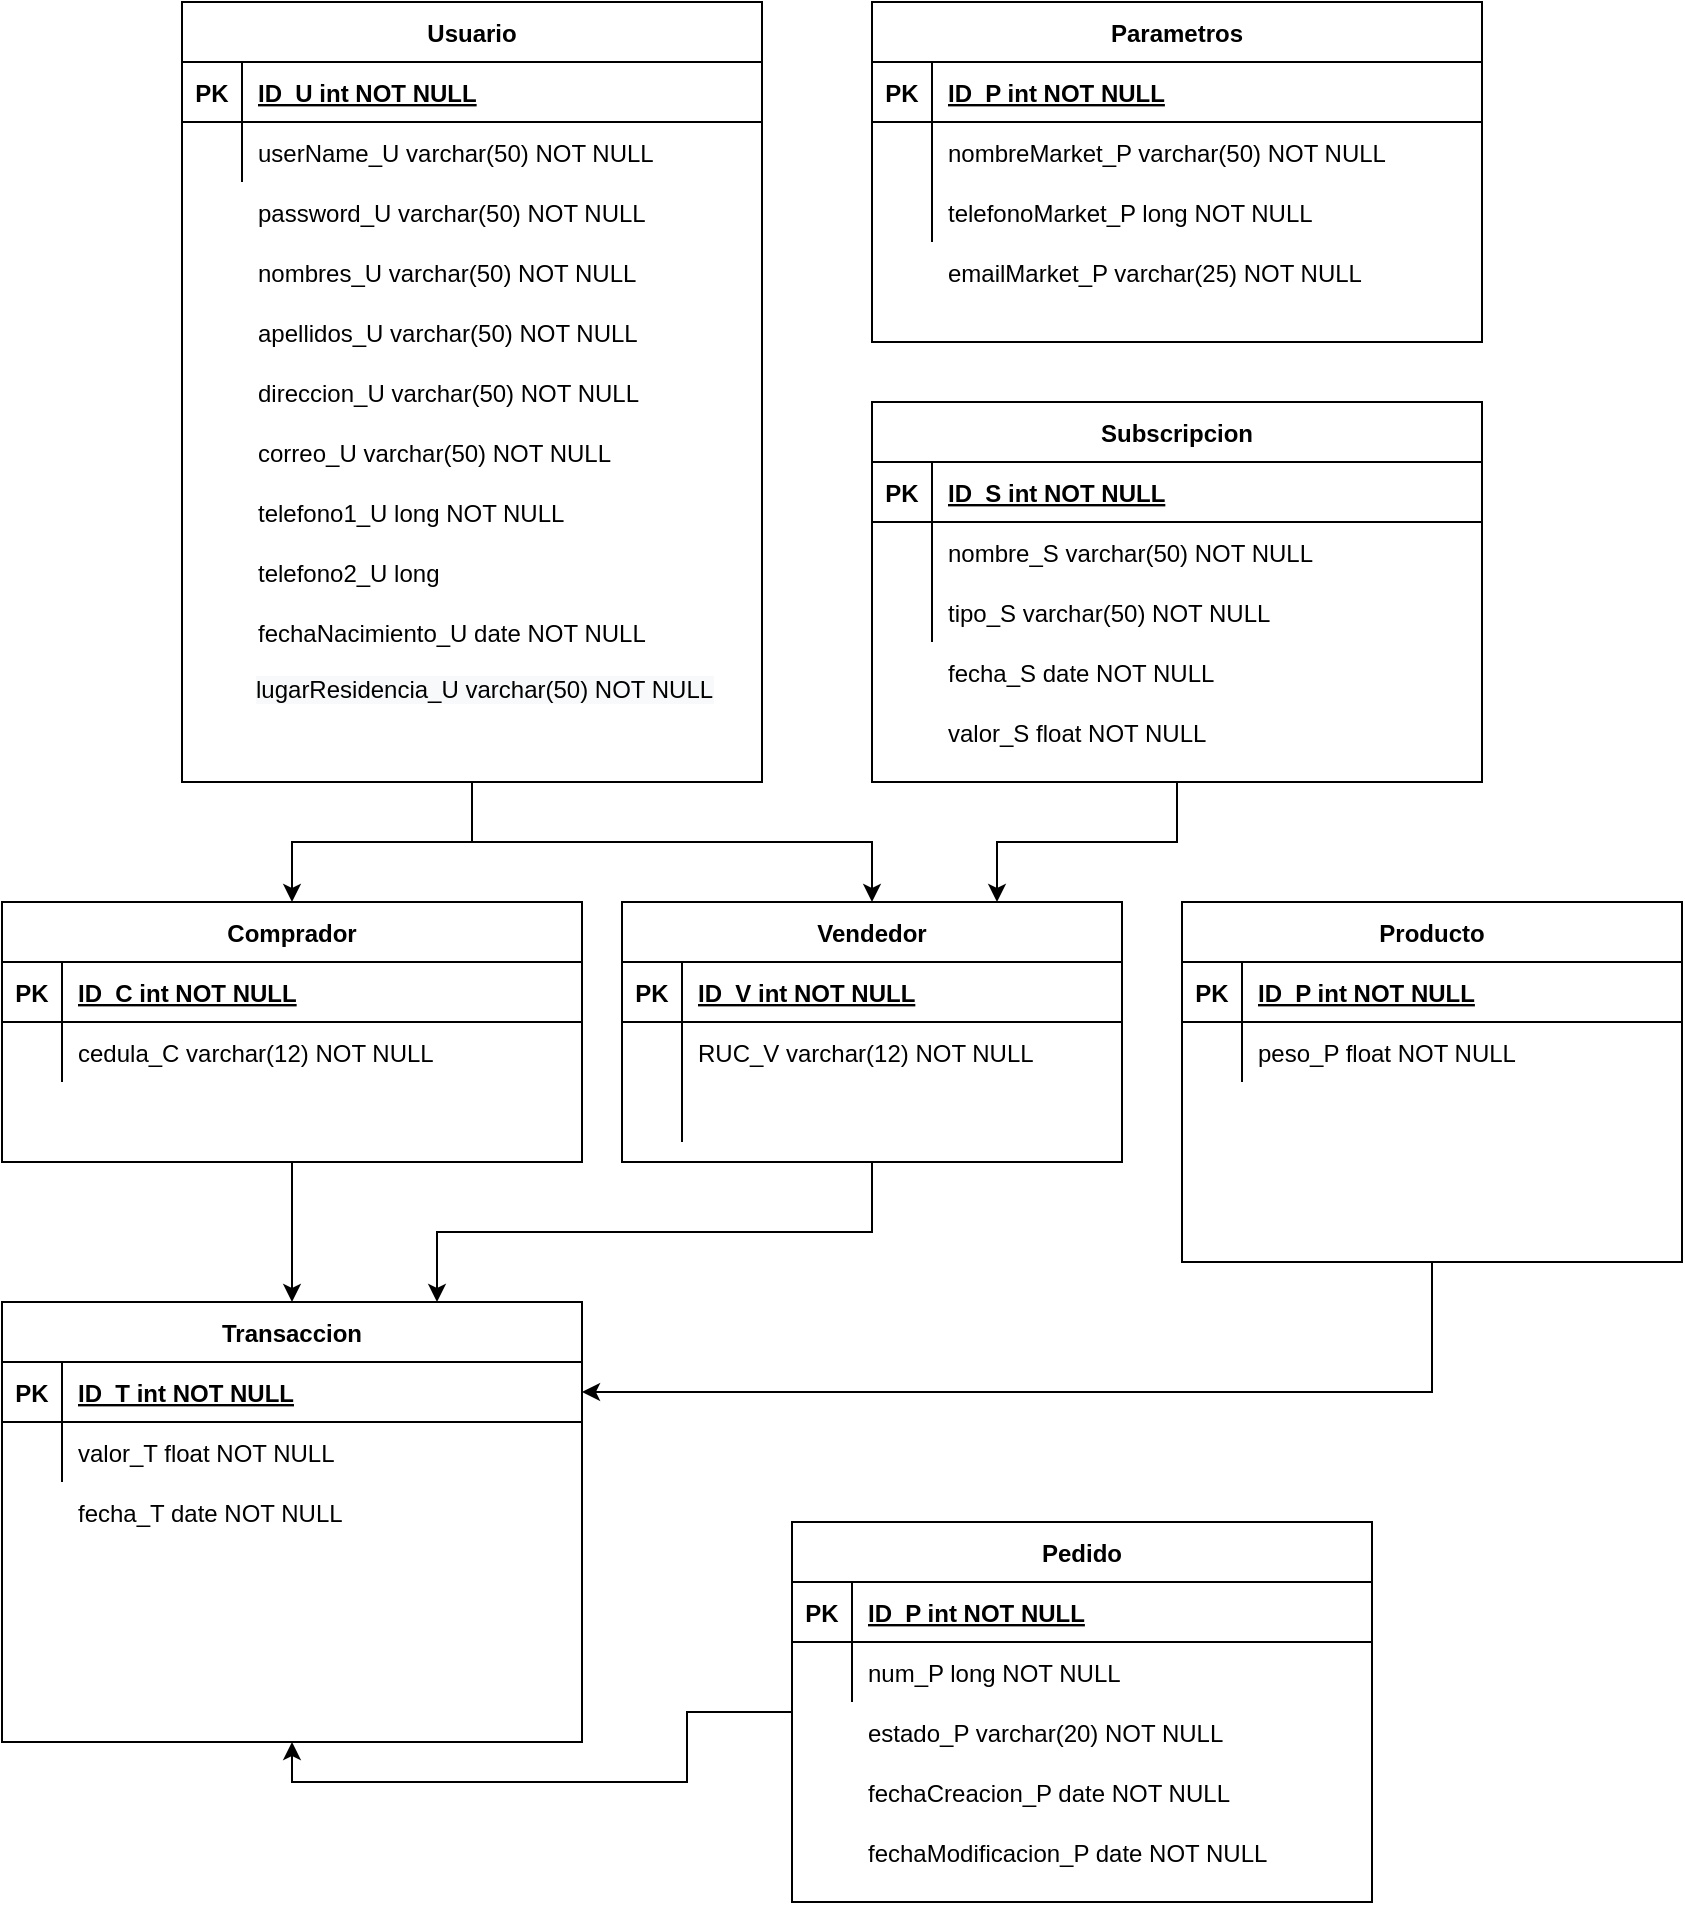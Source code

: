 <mxfile version="14.4.8" type="device"><diagram id="R2lEEEUBdFMjLlhIrx00" name="Page-1"><mxGraphModel dx="1437" dy="708" grid="1" gridSize="10" guides="1" tooltips="1" connect="1" arrows="1" fold="1" page="1" pageScale="1" pageWidth="850" pageHeight="1100" math="0" shadow="0" extFonts="Permanent Marker^https://fonts.googleapis.com/css?family=Permanent+Marker"><root><mxCell id="0"/><mxCell id="1" parent="0"/><mxCell id="MCvZ0tEHjK0ODb-pL6XC-36" style="edgeStyle=orthogonalEdgeStyle;rounded=0;orthogonalLoop=1;jettySize=auto;html=1;exitX=0.5;exitY=1;exitDx=0;exitDy=0;entryX=0.75;entryY=0;entryDx=0;entryDy=0;" edge="1" parent="1" source="C-vyLk0tnHw3VtMMgP7b-2" target="MCvZ0tEHjK0ODb-pL6XC-19"><mxGeometry relative="1" as="geometry"/></mxCell><mxCell id="C-vyLk0tnHw3VtMMgP7b-2" value="Vendedor" style="shape=table;startSize=30;container=1;collapsible=1;childLayout=tableLayout;fixedRows=1;rowLines=0;fontStyle=1;align=center;resizeLast=1;" parent="1" vertex="1"><mxGeometry x="340" y="570" width="250" height="130" as="geometry"/></mxCell><mxCell id="C-vyLk0tnHw3VtMMgP7b-3" value="" style="shape=partialRectangle;collapsible=0;dropTarget=0;pointerEvents=0;fillColor=none;points=[[0,0.5],[1,0.5]];portConstraint=eastwest;top=0;left=0;right=0;bottom=1;" parent="C-vyLk0tnHw3VtMMgP7b-2" vertex="1"><mxGeometry y="30" width="250" height="30" as="geometry"/></mxCell><mxCell id="C-vyLk0tnHw3VtMMgP7b-4" value="PK" style="shape=partialRectangle;overflow=hidden;connectable=0;fillColor=none;top=0;left=0;bottom=0;right=0;fontStyle=1;" parent="C-vyLk0tnHw3VtMMgP7b-3" vertex="1"><mxGeometry width="30" height="30" as="geometry"/></mxCell><mxCell id="C-vyLk0tnHw3VtMMgP7b-5" value="ID_V int NOT NULL " style="shape=partialRectangle;overflow=hidden;connectable=0;fillColor=none;top=0;left=0;bottom=0;right=0;align=left;spacingLeft=6;fontStyle=5;" parent="C-vyLk0tnHw3VtMMgP7b-3" vertex="1"><mxGeometry x="30" width="220" height="30" as="geometry"/></mxCell><mxCell id="C-vyLk0tnHw3VtMMgP7b-6" value="" style="shape=partialRectangle;collapsible=0;dropTarget=0;pointerEvents=0;fillColor=none;points=[[0,0.5],[1,0.5]];portConstraint=eastwest;top=0;left=0;right=0;bottom=0;" parent="C-vyLk0tnHw3VtMMgP7b-2" vertex="1"><mxGeometry y="60" width="250" height="30" as="geometry"/></mxCell><mxCell id="C-vyLk0tnHw3VtMMgP7b-7" value="" style="shape=partialRectangle;overflow=hidden;connectable=0;fillColor=none;top=0;left=0;bottom=0;right=0;" parent="C-vyLk0tnHw3VtMMgP7b-6" vertex="1"><mxGeometry width="30" height="30" as="geometry"/></mxCell><mxCell id="C-vyLk0tnHw3VtMMgP7b-8" value="" style="shape=partialRectangle;overflow=hidden;connectable=0;fillColor=none;top=0;left=0;bottom=0;right=0;align=left;spacingLeft=6;" parent="C-vyLk0tnHw3VtMMgP7b-6" vertex="1"><mxGeometry x="30" width="220" height="30" as="geometry"/></mxCell><mxCell id="C-vyLk0tnHw3VtMMgP7b-9" value="" style="shape=partialRectangle;collapsible=0;dropTarget=0;pointerEvents=0;fillColor=none;points=[[0,0.5],[1,0.5]];portConstraint=eastwest;top=0;left=0;right=0;bottom=0;" parent="C-vyLk0tnHw3VtMMgP7b-2" vertex="1"><mxGeometry y="90" width="250" height="30" as="geometry"/></mxCell><mxCell id="C-vyLk0tnHw3VtMMgP7b-10" value="" style="shape=partialRectangle;overflow=hidden;connectable=0;fillColor=none;top=0;left=0;bottom=0;right=0;" parent="C-vyLk0tnHw3VtMMgP7b-9" vertex="1"><mxGeometry width="30" height="30" as="geometry"/></mxCell><mxCell id="C-vyLk0tnHw3VtMMgP7b-11" value="" style="shape=partialRectangle;overflow=hidden;connectable=0;fillColor=none;top=0;left=0;bottom=0;right=0;align=left;spacingLeft=6;" parent="C-vyLk0tnHw3VtMMgP7b-9" vertex="1"><mxGeometry x="30" width="220" height="30" as="geometry"/></mxCell><mxCell id="MCvZ0tEHjK0ODb-pL6XC-33" style="edgeStyle=orthogonalEdgeStyle;rounded=0;orthogonalLoop=1;jettySize=auto;html=1;exitX=0.5;exitY=1;exitDx=0;exitDy=0;entryX=1;entryY=0.5;entryDx=0;entryDy=0;" edge="1" parent="1" source="C-vyLk0tnHw3VtMMgP7b-13" target="MCvZ0tEHjK0ODb-pL6XC-20"><mxGeometry relative="1" as="geometry"/></mxCell><mxCell id="C-vyLk0tnHw3VtMMgP7b-13" value="Producto" style="shape=table;startSize=30;container=1;collapsible=1;childLayout=tableLayout;fixedRows=1;rowLines=0;fontStyle=1;align=center;resizeLast=1;" parent="1" vertex="1"><mxGeometry x="620" y="570" width="250" height="180" as="geometry"/></mxCell><mxCell id="C-vyLk0tnHw3VtMMgP7b-14" value="" style="shape=partialRectangle;collapsible=0;dropTarget=0;pointerEvents=0;fillColor=none;points=[[0,0.5],[1,0.5]];portConstraint=eastwest;top=0;left=0;right=0;bottom=1;" parent="C-vyLk0tnHw3VtMMgP7b-13" vertex="1"><mxGeometry y="30" width="250" height="30" as="geometry"/></mxCell><mxCell id="C-vyLk0tnHw3VtMMgP7b-15" value="PK" style="shape=partialRectangle;overflow=hidden;connectable=0;fillColor=none;top=0;left=0;bottom=0;right=0;fontStyle=1;" parent="C-vyLk0tnHw3VtMMgP7b-14" vertex="1"><mxGeometry width="30" height="30" as="geometry"/></mxCell><mxCell id="C-vyLk0tnHw3VtMMgP7b-16" value="ID_P int NOT NULL " style="shape=partialRectangle;overflow=hidden;connectable=0;fillColor=none;top=0;left=0;bottom=0;right=0;align=left;spacingLeft=6;fontStyle=5;" parent="C-vyLk0tnHw3VtMMgP7b-14" vertex="1"><mxGeometry x="30" width="220" height="30" as="geometry"/></mxCell><mxCell id="C-vyLk0tnHw3VtMMgP7b-20" value="" style="shape=partialRectangle;collapsible=0;dropTarget=0;pointerEvents=0;fillColor=none;points=[[0,0.5],[1,0.5]];portConstraint=eastwest;top=0;left=0;right=0;bottom=0;" parent="C-vyLk0tnHw3VtMMgP7b-13" vertex="1"><mxGeometry y="60" width="250" height="30" as="geometry"/></mxCell><mxCell id="C-vyLk0tnHw3VtMMgP7b-21" value="" style="shape=partialRectangle;overflow=hidden;connectable=0;fillColor=none;top=0;left=0;bottom=0;right=0;" parent="C-vyLk0tnHw3VtMMgP7b-20" vertex="1"><mxGeometry width="30" height="30" as="geometry"/></mxCell><mxCell id="C-vyLk0tnHw3VtMMgP7b-22" value="" style="shape=partialRectangle;overflow=hidden;connectable=0;fillColor=none;top=0;left=0;bottom=0;right=0;align=left;spacingLeft=6;" parent="C-vyLk0tnHw3VtMMgP7b-20" vertex="1"><mxGeometry x="30" width="220" height="30" as="geometry"/></mxCell><mxCell id="MCvZ0tEHjK0ODb-pL6XC-17" style="edgeStyle=orthogonalEdgeStyle;rounded=0;orthogonalLoop=1;jettySize=auto;html=1;exitX=0.5;exitY=1;exitDx=0;exitDy=0;" edge="1" parent="1" source="C-vyLk0tnHw3VtMMgP7b-23" target="MCvZ0tEHjK0ODb-pL6XC-9"><mxGeometry relative="1" as="geometry"/></mxCell><mxCell id="MCvZ0tEHjK0ODb-pL6XC-18" style="edgeStyle=orthogonalEdgeStyle;rounded=0;orthogonalLoop=1;jettySize=auto;html=1;exitX=0.5;exitY=1;exitDx=0;exitDy=0;entryX=0.5;entryY=0;entryDx=0;entryDy=0;" edge="1" parent="1" source="C-vyLk0tnHw3VtMMgP7b-23" target="C-vyLk0tnHw3VtMMgP7b-2"><mxGeometry relative="1" as="geometry"/></mxCell><mxCell id="C-vyLk0tnHw3VtMMgP7b-23" value="Usuario" style="shape=table;startSize=30;container=1;collapsible=1;childLayout=tableLayout;fixedRows=1;rowLines=0;fontStyle=1;align=center;resizeLast=1;" parent="1" vertex="1"><mxGeometry x="120" y="120" width="290" height="390" as="geometry"/></mxCell><mxCell id="C-vyLk0tnHw3VtMMgP7b-24" value="" style="shape=partialRectangle;collapsible=0;dropTarget=0;pointerEvents=0;fillColor=none;points=[[0,0.5],[1,0.5]];portConstraint=eastwest;top=0;left=0;right=0;bottom=1;" parent="C-vyLk0tnHw3VtMMgP7b-23" vertex="1"><mxGeometry y="30" width="290" height="30" as="geometry"/></mxCell><mxCell id="C-vyLk0tnHw3VtMMgP7b-25" value="PK" style="shape=partialRectangle;overflow=hidden;connectable=0;fillColor=none;top=0;left=0;bottom=0;right=0;fontStyle=1;" parent="C-vyLk0tnHw3VtMMgP7b-24" vertex="1"><mxGeometry width="30" height="30" as="geometry"/></mxCell><mxCell id="C-vyLk0tnHw3VtMMgP7b-26" value="ID_U int NOT NULL " style="shape=partialRectangle;overflow=hidden;connectable=0;fillColor=none;top=0;left=0;bottom=0;right=0;align=left;spacingLeft=6;fontStyle=5;" parent="C-vyLk0tnHw3VtMMgP7b-24" vertex="1"><mxGeometry x="30" width="260" height="30" as="geometry"/></mxCell><mxCell id="C-vyLk0tnHw3VtMMgP7b-27" value="" style="shape=partialRectangle;collapsible=0;dropTarget=0;pointerEvents=0;fillColor=none;points=[[0,0.5],[1,0.5]];portConstraint=eastwest;top=0;left=0;right=0;bottom=0;" parent="C-vyLk0tnHw3VtMMgP7b-23" vertex="1"><mxGeometry y="60" width="290" height="30" as="geometry"/></mxCell><mxCell id="C-vyLk0tnHw3VtMMgP7b-28" value="" style="shape=partialRectangle;overflow=hidden;connectable=0;fillColor=none;top=0;left=0;bottom=0;right=0;" parent="C-vyLk0tnHw3VtMMgP7b-27" vertex="1"><mxGeometry width="30" height="30" as="geometry"/></mxCell><mxCell id="C-vyLk0tnHw3VtMMgP7b-29" value="userName_U varchar(50) NOT NULL" style="shape=partialRectangle;overflow=hidden;connectable=0;fillColor=none;top=0;left=0;bottom=0;right=0;align=left;spacingLeft=6;" parent="C-vyLk0tnHw3VtMMgP7b-27" vertex="1"><mxGeometry x="30" width="260" height="30" as="geometry"/></mxCell><mxCell id="MCvZ0tEHjK0ODb-pL6XC-1" value="nombres_U varchar(50) NOT NULL" style="shape=partialRectangle;overflow=hidden;connectable=0;fillColor=none;top=0;left=0;bottom=0;right=0;align=left;spacingLeft=6;" vertex="1" parent="1"><mxGeometry x="150" y="240" width="220" height="30" as="geometry"/></mxCell><mxCell id="MCvZ0tEHjK0ODb-pL6XC-2" value="apellidos_U varchar(50) NOT NULL" style="shape=partialRectangle;overflow=hidden;connectable=0;fillColor=none;top=0;left=0;bottom=0;right=0;align=left;spacingLeft=6;" vertex="1" parent="1"><mxGeometry x="150" y="270" width="220" height="30" as="geometry"/></mxCell><mxCell id="MCvZ0tEHjK0ODb-pL6XC-3" value="direccion_U varchar(50) NOT NULL" style="shape=partialRectangle;overflow=hidden;connectable=0;fillColor=none;top=0;left=0;bottom=0;right=0;align=left;spacingLeft=6;" vertex="1" parent="1"><mxGeometry x="150" y="300" width="220" height="30" as="geometry"/></mxCell><mxCell id="MCvZ0tEHjK0ODb-pL6XC-4" value="correo_U varchar(50) NOT NULL" style="shape=partialRectangle;overflow=hidden;connectable=0;fillColor=none;top=0;left=0;bottom=0;right=0;align=left;spacingLeft=6;" vertex="1" parent="1"><mxGeometry x="150" y="330" width="220" height="30" as="geometry"/></mxCell><mxCell id="MCvZ0tEHjK0ODb-pL6XC-5" value="telefono1_U long NOT NULL" style="shape=partialRectangle;overflow=hidden;connectable=0;fillColor=none;top=0;left=0;bottom=0;right=0;align=left;spacingLeft=6;" vertex="1" parent="1"><mxGeometry x="150" y="360" width="220" height="30" as="geometry"/></mxCell><mxCell id="MCvZ0tEHjK0ODb-pL6XC-6" value="telefono2_U long" style="shape=partialRectangle;overflow=hidden;connectable=0;fillColor=none;top=0;left=0;bottom=0;right=0;align=left;spacingLeft=6;" vertex="1" parent="1"><mxGeometry x="150" y="390" width="220" height="30" as="geometry"/></mxCell><mxCell id="MCvZ0tEHjK0ODb-pL6XC-7" value="fechaNacimiento_U date NOT NULL" style="shape=partialRectangle;overflow=hidden;connectable=0;fillColor=none;top=0;left=0;bottom=0;right=0;align=left;spacingLeft=6;" vertex="1" parent="1"><mxGeometry x="150" y="420" width="220" height="30" as="geometry"/></mxCell><mxCell id="MCvZ0tEHjK0ODb-pL6XC-8" value="&lt;span style=&quot;color: rgb(0 , 0 , 0) ; font-family: &amp;#34;helvetica&amp;#34; ; font-size: 12px ; font-style: normal ; font-weight: 400 ; letter-spacing: normal ; text-align: left ; text-indent: 0px ; text-transform: none ; word-spacing: 0px ; background-color: rgb(248 , 249 , 250) ; display: inline ; float: none&quot;&gt;lugarResidencia_U varchar(50) NOT NULL&lt;/span&gt;" style="text;whiteSpace=wrap;html=1;" vertex="1" parent="1"><mxGeometry x="155" y="450" width="233" height="30" as="geometry"/></mxCell><mxCell id="MCvZ0tEHjK0ODb-pL6XC-35" style="edgeStyle=orthogonalEdgeStyle;rounded=0;orthogonalLoop=1;jettySize=auto;html=1;entryX=0.5;entryY=0;entryDx=0;entryDy=0;" edge="1" parent="1" source="MCvZ0tEHjK0ODb-pL6XC-9" target="MCvZ0tEHjK0ODb-pL6XC-19"><mxGeometry relative="1" as="geometry"/></mxCell><mxCell id="MCvZ0tEHjK0ODb-pL6XC-9" value="Comprador" style="shape=table;startSize=30;container=1;collapsible=1;childLayout=tableLayout;fixedRows=1;rowLines=0;fontStyle=1;align=center;resizeLast=1;" vertex="1" parent="1"><mxGeometry x="30" y="570" width="290" height="130" as="geometry"/></mxCell><mxCell id="MCvZ0tEHjK0ODb-pL6XC-10" value="" style="shape=partialRectangle;collapsible=0;dropTarget=0;pointerEvents=0;fillColor=none;points=[[0,0.5],[1,0.5]];portConstraint=eastwest;top=0;left=0;right=0;bottom=1;" vertex="1" parent="MCvZ0tEHjK0ODb-pL6XC-9"><mxGeometry y="30" width="290" height="30" as="geometry"/></mxCell><mxCell id="MCvZ0tEHjK0ODb-pL6XC-11" value="PK" style="shape=partialRectangle;overflow=hidden;connectable=0;fillColor=none;top=0;left=0;bottom=0;right=0;fontStyle=1;" vertex="1" parent="MCvZ0tEHjK0ODb-pL6XC-10"><mxGeometry width="30" height="30" as="geometry"/></mxCell><mxCell id="MCvZ0tEHjK0ODb-pL6XC-12" value="ID_C int NOT NULL " style="shape=partialRectangle;overflow=hidden;connectable=0;fillColor=none;top=0;left=0;bottom=0;right=0;align=left;spacingLeft=6;fontStyle=5;" vertex="1" parent="MCvZ0tEHjK0ODb-pL6XC-10"><mxGeometry x="30" width="260" height="30" as="geometry"/></mxCell><mxCell id="MCvZ0tEHjK0ODb-pL6XC-13" value="" style="shape=partialRectangle;collapsible=0;dropTarget=0;pointerEvents=0;fillColor=none;points=[[0,0.5],[1,0.5]];portConstraint=eastwest;top=0;left=0;right=0;bottom=0;" vertex="1" parent="MCvZ0tEHjK0ODb-pL6XC-9"><mxGeometry y="60" width="290" height="30" as="geometry"/></mxCell><mxCell id="MCvZ0tEHjK0ODb-pL6XC-14" value="" style="shape=partialRectangle;overflow=hidden;connectable=0;fillColor=none;top=0;left=0;bottom=0;right=0;" vertex="1" parent="MCvZ0tEHjK0ODb-pL6XC-13"><mxGeometry width="30" height="30" as="geometry"/></mxCell><mxCell id="MCvZ0tEHjK0ODb-pL6XC-15" value="cedula_C varchar(12) NOT NULL" style="shape=partialRectangle;overflow=hidden;connectable=0;fillColor=none;top=0;left=0;bottom=0;right=0;align=left;spacingLeft=6;" vertex="1" parent="MCvZ0tEHjK0ODb-pL6XC-13"><mxGeometry x="30" width="260" height="30" as="geometry"/></mxCell><mxCell id="MCvZ0tEHjK0ODb-pL6XC-16" value="password_U varchar(50) NOT NULL" style="shape=partialRectangle;overflow=hidden;connectable=0;fillColor=none;top=0;left=0;bottom=0;right=0;align=left;spacingLeft=6;" vertex="1" parent="1"><mxGeometry x="150" y="210" width="220" height="30" as="geometry"/></mxCell><mxCell id="MCvZ0tEHjK0ODb-pL6XC-19" value="Transaccion" style="shape=table;startSize=30;container=1;collapsible=1;childLayout=tableLayout;fixedRows=1;rowLines=0;fontStyle=1;align=center;resizeLast=1;" vertex="1" parent="1"><mxGeometry x="30" y="770" width="290" height="220" as="geometry"/></mxCell><mxCell id="MCvZ0tEHjK0ODb-pL6XC-20" value="" style="shape=partialRectangle;collapsible=0;dropTarget=0;pointerEvents=0;fillColor=none;points=[[0,0.5],[1,0.5]];portConstraint=eastwest;top=0;left=0;right=0;bottom=1;" vertex="1" parent="MCvZ0tEHjK0ODb-pL6XC-19"><mxGeometry y="30" width="290" height="30" as="geometry"/></mxCell><mxCell id="MCvZ0tEHjK0ODb-pL6XC-21" value="PK" style="shape=partialRectangle;overflow=hidden;connectable=0;fillColor=none;top=0;left=0;bottom=0;right=0;fontStyle=1;" vertex="1" parent="MCvZ0tEHjK0ODb-pL6XC-20"><mxGeometry width="30" height="30" as="geometry"/></mxCell><mxCell id="MCvZ0tEHjK0ODb-pL6XC-22" value="ID_T int NOT NULL " style="shape=partialRectangle;overflow=hidden;connectable=0;fillColor=none;top=0;left=0;bottom=0;right=0;align=left;spacingLeft=6;fontStyle=5;" vertex="1" parent="MCvZ0tEHjK0ODb-pL6XC-20"><mxGeometry x="30" width="260" height="30" as="geometry"/></mxCell><mxCell id="MCvZ0tEHjK0ODb-pL6XC-23" value="" style="shape=partialRectangle;collapsible=0;dropTarget=0;pointerEvents=0;fillColor=none;points=[[0,0.5],[1,0.5]];portConstraint=eastwest;top=0;left=0;right=0;bottom=0;" vertex="1" parent="MCvZ0tEHjK0ODb-pL6XC-19"><mxGeometry y="60" width="290" height="30" as="geometry"/></mxCell><mxCell id="MCvZ0tEHjK0ODb-pL6XC-24" value="" style="shape=partialRectangle;overflow=hidden;connectable=0;fillColor=none;top=0;left=0;bottom=0;right=0;" vertex="1" parent="MCvZ0tEHjK0ODb-pL6XC-23"><mxGeometry width="30" height="30" as="geometry"/></mxCell><mxCell id="MCvZ0tEHjK0ODb-pL6XC-25" value="valor_T float NOT NULL" style="shape=partialRectangle;overflow=hidden;connectable=0;fillColor=none;top=0;left=0;bottom=0;right=0;align=left;spacingLeft=6;" vertex="1" parent="MCvZ0tEHjK0ODb-pL6XC-23"><mxGeometry x="30" width="260" height="30" as="geometry"/></mxCell><mxCell id="MCvZ0tEHjK0ODb-pL6XC-47" style="edgeStyle=orthogonalEdgeStyle;rounded=0;orthogonalLoop=1;jettySize=auto;html=1;entryX=0.5;entryY=1;entryDx=0;entryDy=0;" edge="1" parent="1" source="MCvZ0tEHjK0ODb-pL6XC-26" target="MCvZ0tEHjK0ODb-pL6XC-19"><mxGeometry relative="1" as="geometry"/></mxCell><mxCell id="MCvZ0tEHjK0ODb-pL6XC-26" value="Pedido" style="shape=table;startSize=30;container=1;collapsible=1;childLayout=tableLayout;fixedRows=1;rowLines=0;fontStyle=1;align=center;resizeLast=1;" vertex="1" parent="1"><mxGeometry x="425" y="880" width="290" height="190" as="geometry"/></mxCell><mxCell id="MCvZ0tEHjK0ODb-pL6XC-27" value="" style="shape=partialRectangle;collapsible=0;dropTarget=0;pointerEvents=0;fillColor=none;points=[[0,0.5],[1,0.5]];portConstraint=eastwest;top=0;left=0;right=0;bottom=1;" vertex="1" parent="MCvZ0tEHjK0ODb-pL6XC-26"><mxGeometry y="30" width="290" height="30" as="geometry"/></mxCell><mxCell id="MCvZ0tEHjK0ODb-pL6XC-28" value="PK" style="shape=partialRectangle;overflow=hidden;connectable=0;fillColor=none;top=0;left=0;bottom=0;right=0;fontStyle=1;" vertex="1" parent="MCvZ0tEHjK0ODb-pL6XC-27"><mxGeometry width="30" height="30" as="geometry"/></mxCell><mxCell id="MCvZ0tEHjK0ODb-pL6XC-29" value="ID_P int NOT NULL " style="shape=partialRectangle;overflow=hidden;connectable=0;fillColor=none;top=0;left=0;bottom=0;right=0;align=left;spacingLeft=6;fontStyle=5;" vertex="1" parent="MCvZ0tEHjK0ODb-pL6XC-27"><mxGeometry x="30" width="260" height="30" as="geometry"/></mxCell><mxCell id="MCvZ0tEHjK0ODb-pL6XC-30" value="" style="shape=partialRectangle;collapsible=0;dropTarget=0;pointerEvents=0;fillColor=none;points=[[0,0.5],[1,0.5]];portConstraint=eastwest;top=0;left=0;right=0;bottom=0;" vertex="1" parent="MCvZ0tEHjK0ODb-pL6XC-26"><mxGeometry y="60" width="290" height="30" as="geometry"/></mxCell><mxCell id="MCvZ0tEHjK0ODb-pL6XC-31" value="" style="shape=partialRectangle;overflow=hidden;connectable=0;fillColor=none;top=0;left=0;bottom=0;right=0;" vertex="1" parent="MCvZ0tEHjK0ODb-pL6XC-30"><mxGeometry width="30" height="30" as="geometry"/></mxCell><mxCell id="MCvZ0tEHjK0ODb-pL6XC-32" value="num_P long NOT NULL" style="shape=partialRectangle;overflow=hidden;connectable=0;fillColor=none;top=0;left=0;bottom=0;right=0;align=left;spacingLeft=6;" vertex="1" parent="MCvZ0tEHjK0ODb-pL6XC-30"><mxGeometry x="30" width="260" height="30" as="geometry"/></mxCell><mxCell id="MCvZ0tEHjK0ODb-pL6XC-37" value="Parametros" style="shape=table;startSize=30;container=1;collapsible=1;childLayout=tableLayout;fixedRows=1;rowLines=0;fontStyle=1;align=center;resizeLast=1;" vertex="1" parent="1"><mxGeometry x="465" y="120" width="305" height="170" as="geometry"/></mxCell><mxCell id="MCvZ0tEHjK0ODb-pL6XC-38" value="" style="shape=partialRectangle;collapsible=0;dropTarget=0;pointerEvents=0;fillColor=none;points=[[0,0.5],[1,0.5]];portConstraint=eastwest;top=0;left=0;right=0;bottom=1;" vertex="1" parent="MCvZ0tEHjK0ODb-pL6XC-37"><mxGeometry y="30" width="305" height="30" as="geometry"/></mxCell><mxCell id="MCvZ0tEHjK0ODb-pL6XC-39" value="PK" style="shape=partialRectangle;overflow=hidden;connectable=0;fillColor=none;top=0;left=0;bottom=0;right=0;fontStyle=1;" vertex="1" parent="MCvZ0tEHjK0ODb-pL6XC-38"><mxGeometry width="30" height="30" as="geometry"/></mxCell><mxCell id="MCvZ0tEHjK0ODb-pL6XC-40" value="ID_P int NOT NULL " style="shape=partialRectangle;overflow=hidden;connectable=0;fillColor=none;top=0;left=0;bottom=0;right=0;align=left;spacingLeft=6;fontStyle=5;" vertex="1" parent="MCvZ0tEHjK0ODb-pL6XC-38"><mxGeometry x="30" width="275" height="30" as="geometry"/></mxCell><mxCell id="MCvZ0tEHjK0ODb-pL6XC-41" value="" style="shape=partialRectangle;collapsible=0;dropTarget=0;pointerEvents=0;fillColor=none;points=[[0,0.5],[1,0.5]];portConstraint=eastwest;top=0;left=0;right=0;bottom=0;" vertex="1" parent="MCvZ0tEHjK0ODb-pL6XC-37"><mxGeometry y="60" width="305" height="30" as="geometry"/></mxCell><mxCell id="MCvZ0tEHjK0ODb-pL6XC-42" value="" style="shape=partialRectangle;overflow=hidden;connectable=0;fillColor=none;top=0;left=0;bottom=0;right=0;" vertex="1" parent="MCvZ0tEHjK0ODb-pL6XC-41"><mxGeometry width="30" height="30" as="geometry"/></mxCell><mxCell id="MCvZ0tEHjK0ODb-pL6XC-43" value="nombreMarket_P varchar(50) NOT NULL" style="shape=partialRectangle;overflow=hidden;connectable=0;fillColor=none;top=0;left=0;bottom=0;right=0;align=left;spacingLeft=6;" vertex="1" parent="MCvZ0tEHjK0ODb-pL6XC-41"><mxGeometry x="30" width="275" height="30" as="geometry"/></mxCell><mxCell id="MCvZ0tEHjK0ODb-pL6XC-44" value="" style="shape=partialRectangle;collapsible=0;dropTarget=0;pointerEvents=0;fillColor=none;points=[[0,0.5],[1,0.5]];portConstraint=eastwest;top=0;left=0;right=0;bottom=0;" vertex="1" parent="MCvZ0tEHjK0ODb-pL6XC-37"><mxGeometry y="90" width="305" height="30" as="geometry"/></mxCell><mxCell id="MCvZ0tEHjK0ODb-pL6XC-45" value="" style="shape=partialRectangle;overflow=hidden;connectable=0;fillColor=none;top=0;left=0;bottom=0;right=0;" vertex="1" parent="MCvZ0tEHjK0ODb-pL6XC-44"><mxGeometry width="30" height="30" as="geometry"/></mxCell><mxCell id="MCvZ0tEHjK0ODb-pL6XC-46" value="" style="shape=partialRectangle;overflow=hidden;connectable=0;fillColor=none;top=0;left=0;bottom=0;right=0;align=left;spacingLeft=6;" vertex="1" parent="MCvZ0tEHjK0ODb-pL6XC-44"><mxGeometry x="30" width="275" height="30" as="geometry"/></mxCell><mxCell id="MCvZ0tEHjK0ODb-pL6XC-48" value="peso_P float NOT NULL" style="shape=partialRectangle;overflow=hidden;connectable=0;fillColor=none;top=0;left=0;bottom=0;right=0;align=left;spacingLeft=6;" vertex="1" parent="1"><mxGeometry x="650" y="630" width="220" height="30" as="geometry"/></mxCell><mxCell id="MCvZ0tEHjK0ODb-pL6XC-49" value="RUC_V varchar(12) NOT NULL" style="shape=partialRectangle;overflow=hidden;connectable=0;fillColor=none;top=0;left=0;bottom=0;right=0;align=left;spacingLeft=6;" vertex="1" parent="1"><mxGeometry x="370" y="630" width="220" height="30" as="geometry"/></mxCell><mxCell id="MCvZ0tEHjK0ODb-pL6XC-50" value="estado_P varchar(20) NOT NULL" style="shape=partialRectangle;overflow=hidden;connectable=0;fillColor=none;top=0;left=0;bottom=0;right=0;align=left;spacingLeft=6;" vertex="1" parent="1"><mxGeometry x="455" y="970" width="260" height="30" as="geometry"/></mxCell><mxCell id="MCvZ0tEHjK0ODb-pL6XC-51" value="fechaCreacion_P date NOT NULL" style="shape=partialRectangle;overflow=hidden;connectable=0;fillColor=none;top=0;left=0;bottom=0;right=0;align=left;spacingLeft=6;" vertex="1" parent="1"><mxGeometry x="455" y="1000" width="260" height="30" as="geometry"/></mxCell><mxCell id="MCvZ0tEHjK0ODb-pL6XC-52" value="fechaModificacion_P date NOT NULL" style="shape=partialRectangle;overflow=hidden;connectable=0;fillColor=none;top=0;left=0;bottom=0;right=0;align=left;spacingLeft=6;" vertex="1" parent="1"><mxGeometry x="455" y="1030" width="260" height="30" as="geometry"/></mxCell><mxCell id="MCvZ0tEHjK0ODb-pL6XC-53" value="fecha_T date NOT NULL" style="shape=partialRectangle;overflow=hidden;connectable=0;fillColor=none;top=0;left=0;bottom=0;right=0;align=left;spacingLeft=6;" vertex="1" parent="1"><mxGeometry x="60" y="860" width="260" height="30" as="geometry"/></mxCell><mxCell id="MCvZ0tEHjK0ODb-pL6XC-54" value="telefonoMarket_P long NOT NULL" style="shape=partialRectangle;overflow=hidden;connectable=0;fillColor=none;top=0;left=0;bottom=0;right=0;align=left;spacingLeft=6;" vertex="1" parent="1"><mxGeometry x="495" y="210" width="275" height="30" as="geometry"/></mxCell><mxCell id="MCvZ0tEHjK0ODb-pL6XC-55" value="emailMarket_P varchar(25) NOT NULL" style="shape=partialRectangle;overflow=hidden;connectable=0;fillColor=none;top=0;left=0;bottom=0;right=0;align=left;spacingLeft=6;" vertex="1" parent="1"><mxGeometry x="495" y="240" width="275" height="30" as="geometry"/></mxCell><mxCell id="MCvZ0tEHjK0ODb-pL6XC-71" style="edgeStyle=orthogonalEdgeStyle;rounded=0;orthogonalLoop=1;jettySize=auto;html=1;entryX=0.75;entryY=0;entryDx=0;entryDy=0;" edge="1" parent="1" source="MCvZ0tEHjK0ODb-pL6XC-56" target="C-vyLk0tnHw3VtMMgP7b-2"><mxGeometry relative="1" as="geometry"/></mxCell><mxCell id="MCvZ0tEHjK0ODb-pL6XC-56" value="Subscripcion" style="shape=table;startSize=30;container=1;collapsible=1;childLayout=tableLayout;fixedRows=1;rowLines=0;fontStyle=1;align=center;resizeLast=1;" vertex="1" parent="1"><mxGeometry x="465" y="320" width="305" height="190" as="geometry"/></mxCell><mxCell id="MCvZ0tEHjK0ODb-pL6XC-57" value="" style="shape=partialRectangle;collapsible=0;dropTarget=0;pointerEvents=0;fillColor=none;points=[[0,0.5],[1,0.5]];portConstraint=eastwest;top=0;left=0;right=0;bottom=1;" vertex="1" parent="MCvZ0tEHjK0ODb-pL6XC-56"><mxGeometry y="30" width="305" height="30" as="geometry"/></mxCell><mxCell id="MCvZ0tEHjK0ODb-pL6XC-58" value="PK" style="shape=partialRectangle;overflow=hidden;connectable=0;fillColor=none;top=0;left=0;bottom=0;right=0;fontStyle=1;" vertex="1" parent="MCvZ0tEHjK0ODb-pL6XC-57"><mxGeometry width="30" height="30" as="geometry"/></mxCell><mxCell id="MCvZ0tEHjK0ODb-pL6XC-59" value="ID_S int NOT NULL " style="shape=partialRectangle;overflow=hidden;connectable=0;fillColor=none;top=0;left=0;bottom=0;right=0;align=left;spacingLeft=6;fontStyle=5;" vertex="1" parent="MCvZ0tEHjK0ODb-pL6XC-57"><mxGeometry x="30" width="275" height="30" as="geometry"/></mxCell><mxCell id="MCvZ0tEHjK0ODb-pL6XC-60" value="" style="shape=partialRectangle;collapsible=0;dropTarget=0;pointerEvents=0;fillColor=none;points=[[0,0.5],[1,0.5]];portConstraint=eastwest;top=0;left=0;right=0;bottom=0;" vertex="1" parent="MCvZ0tEHjK0ODb-pL6XC-56"><mxGeometry y="60" width="305" height="30" as="geometry"/></mxCell><mxCell id="MCvZ0tEHjK0ODb-pL6XC-61" value="" style="shape=partialRectangle;overflow=hidden;connectable=0;fillColor=none;top=0;left=0;bottom=0;right=0;" vertex="1" parent="MCvZ0tEHjK0ODb-pL6XC-60"><mxGeometry width="30" height="30" as="geometry"/></mxCell><mxCell id="MCvZ0tEHjK0ODb-pL6XC-62" value="nombre_S varchar(50) NOT NULL" style="shape=partialRectangle;overflow=hidden;connectable=0;fillColor=none;top=0;left=0;bottom=0;right=0;align=left;spacingLeft=6;" vertex="1" parent="MCvZ0tEHjK0ODb-pL6XC-60"><mxGeometry x="30" width="275" height="30" as="geometry"/></mxCell><mxCell id="MCvZ0tEHjK0ODb-pL6XC-63" value="" style="shape=partialRectangle;collapsible=0;dropTarget=0;pointerEvents=0;fillColor=none;points=[[0,0.5],[1,0.5]];portConstraint=eastwest;top=0;left=0;right=0;bottom=0;" vertex="1" parent="MCvZ0tEHjK0ODb-pL6XC-56"><mxGeometry y="90" width="305" height="30" as="geometry"/></mxCell><mxCell id="MCvZ0tEHjK0ODb-pL6XC-64" value="" style="shape=partialRectangle;overflow=hidden;connectable=0;fillColor=none;top=0;left=0;bottom=0;right=0;" vertex="1" parent="MCvZ0tEHjK0ODb-pL6XC-63"><mxGeometry width="30" height="30" as="geometry"/></mxCell><mxCell id="MCvZ0tEHjK0ODb-pL6XC-65" value="" style="shape=partialRectangle;overflow=hidden;connectable=0;fillColor=none;top=0;left=0;bottom=0;right=0;align=left;spacingLeft=6;" vertex="1" parent="MCvZ0tEHjK0ODb-pL6XC-63"><mxGeometry x="30" width="275" height="30" as="geometry"/></mxCell><mxCell id="MCvZ0tEHjK0ODb-pL6XC-66" value="tipo_S varchar(50) NOT NULL" style="shape=partialRectangle;overflow=hidden;connectable=0;fillColor=none;top=0;left=0;bottom=0;right=0;align=left;spacingLeft=6;" vertex="1" parent="1"><mxGeometry x="495" y="410" width="275" height="30" as="geometry"/></mxCell><mxCell id="MCvZ0tEHjK0ODb-pL6XC-67" value="fecha_S date NOT NULL" style="shape=partialRectangle;overflow=hidden;connectable=0;fillColor=none;top=0;left=0;bottom=0;right=0;align=left;spacingLeft=6;" vertex="1" parent="1"><mxGeometry x="495" y="440" width="275" height="30" as="geometry"/></mxCell><mxCell id="MCvZ0tEHjK0ODb-pL6XC-68" value="valor_S float NOT NULL" style="shape=partialRectangle;overflow=hidden;connectable=0;fillColor=none;top=0;left=0;bottom=0;right=0;align=left;spacingLeft=6;" vertex="1" parent="1"><mxGeometry x="495" y="470" width="275" height="30" as="geometry"/></mxCell></root></mxGraphModel></diagram></mxfile>
